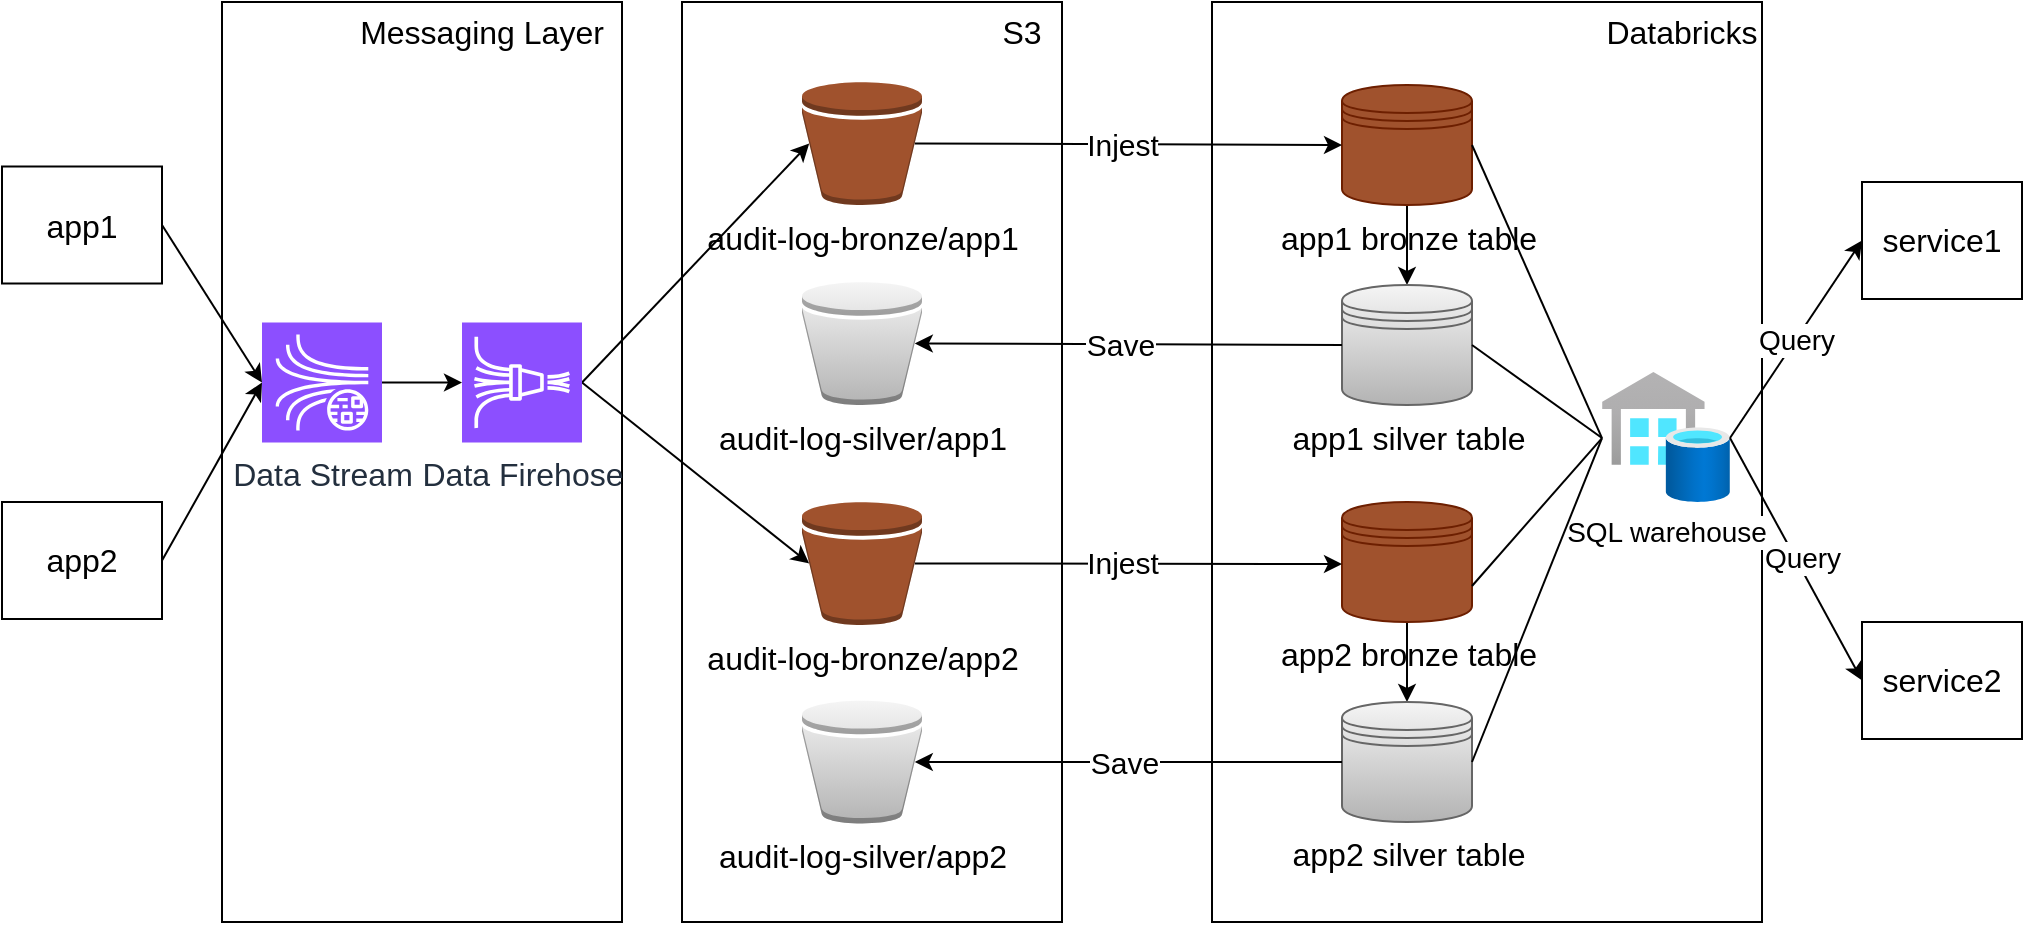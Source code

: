 <mxfile version="28.1.1">
  <diagram name="Page-1" id="KUcplEUkCT5wZGvrJ8Br">
    <mxGraphModel dx="2211" dy="875" grid="1" gridSize="10" guides="1" tooltips="1" connect="1" arrows="1" fold="1" page="1" pageScale="1" pageWidth="850" pageHeight="1100" math="0" shadow="0">
      <root>
        <mxCell id="0" />
        <mxCell id="1" parent="0" />
        <mxCell id="rOkDiotb9pNexd16iEMF-7" value="" style="rounded=0;whiteSpace=wrap;html=1;" parent="1" vertex="1">
          <mxGeometry x="-70" y="120" width="200" height="460" as="geometry" />
        </mxCell>
        <mxCell id="N1mBAuWXCPxK_z9myF4u-12" value="" style="rounded=0;whiteSpace=wrap;html=1;" parent="1" vertex="1">
          <mxGeometry x="160" y="120" width="190" height="460" as="geometry" />
        </mxCell>
        <mxCell id="N1mBAuWXCPxK_z9myF4u-17" value="&lt;span style=&quot;color: rgb(0, 0, 0); background-color: rgb(255, 255, 255);&quot;&gt;audit-log-bronze/app1&lt;/span&gt;" style="outlineConnect=0;dashed=0;verticalLabelPosition=bottom;verticalAlign=top;align=center;html=1;shape=mxgraph.aws3.bucket;fillColor=#a0522d;fontColor=#ffffff;strokeColor=#6D1F00;fontSize=16;" parent="1" vertex="1">
          <mxGeometry x="220" y="160" width="60" height="61.5" as="geometry" />
        </mxCell>
        <mxCell id="N1mBAuWXCPxK_z9myF4u-18" value="&lt;span style=&quot;color: rgb(0, 0, 0); background-color: rgb(255, 255, 255);&quot;&gt;audit-log-silver/app1&lt;/span&gt;" style="outlineConnect=0;dashed=0;verticalLabelPosition=bottom;verticalAlign=top;align=center;html=1;shape=mxgraph.aws3.bucket;fillColor=#f5f5f5;strokeColor=#666666;gradientColor=#b3b3b3;fontSize=16;" parent="1" vertex="1">
          <mxGeometry x="220" y="260" width="60" height="61.5" as="geometry" />
        </mxCell>
        <mxCell id="N1mBAuWXCPxK_z9myF4u-19" value="&lt;span style=&quot;color: rgb(0, 0, 0); background-color: rgb(255, 255, 255);&quot;&gt;audit-log-bronze/app2&lt;/span&gt;" style="outlineConnect=0;dashed=0;verticalLabelPosition=bottom;verticalAlign=top;align=center;html=1;shape=mxgraph.aws3.bucket;fillColor=#a0522d;fontColor=#ffffff;strokeColor=#6D1F00;fontSize=16;" parent="1" vertex="1">
          <mxGeometry x="220" y="370" width="60" height="61.5" as="geometry" />
        </mxCell>
        <mxCell id="N1mBAuWXCPxK_z9myF4u-20" value="&lt;span style=&quot;color: rgb(0, 0, 0); background-color: rgb(255, 255, 255);&quot;&gt;audit-log-silver/app2&lt;/span&gt;" style="outlineConnect=0;dashed=0;verticalLabelPosition=bottom;verticalAlign=top;align=center;html=1;shape=mxgraph.aws3.bucket;fillColor=#f5f5f5;strokeColor=#666666;gradientColor=#b3b3b3;fontSize=16;" parent="1" vertex="1">
          <mxGeometry x="220" y="469.25" width="60" height="61.5" as="geometry" />
        </mxCell>
        <mxCell id="N1mBAuWXCPxK_z9myF4u-21" value="S3" style="text;html=1;align=center;verticalAlign=middle;whiteSpace=wrap;rounded=0;fontSize=16;" parent="1" vertex="1">
          <mxGeometry x="300" y="120" width="60" height="30" as="geometry" />
        </mxCell>
        <mxCell id="N1mBAuWXCPxK_z9myF4u-23" value="" style="rounded=0;whiteSpace=wrap;html=1;" parent="1" vertex="1">
          <mxGeometry x="425" y="120" width="275" height="460" as="geometry" />
        </mxCell>
        <mxCell id="N1mBAuWXCPxK_z9myF4u-24" value="Databricks" style="text;html=1;align=center;verticalAlign=middle;whiteSpace=wrap;rounded=0;fontSize=16;" parent="1" vertex="1">
          <mxGeometry x="630" y="120" width="60" height="30" as="geometry" />
        </mxCell>
        <mxCell id="N1mBAuWXCPxK_z9myF4u-36" value="" style="edgeStyle=orthogonalEdgeStyle;rounded=0;orthogonalLoop=1;jettySize=auto;html=1;" parent="1" source="N1mBAuWXCPxK_z9myF4u-25" target="N1mBAuWXCPxK_z9myF4u-33" edge="1">
          <mxGeometry relative="1" as="geometry" />
        </mxCell>
        <mxCell id="N1mBAuWXCPxK_z9myF4u-25" value="&lt;font style=&quot;color: rgb(0, 0, 0);&quot;&gt;app1 bronze table&lt;/font&gt;" style="shape=datastore;html=1;fillColor=#a0522d;fontColor=#ffffff;strokeColor=#6D1F00;labelPosition=center;verticalLabelPosition=bottom;align=center;verticalAlign=top;fontSize=16;" parent="1" vertex="1">
          <mxGeometry x="490" y="161.5" width="65" height="60" as="geometry" />
        </mxCell>
        <mxCell id="N1mBAuWXCPxK_z9myF4u-33" value="&lt;font style=&quot;color: rgb(0, 0, 0);&quot;&gt;app1 silver table&lt;/font&gt;" style="shape=datastore;html=1;fillColor=#f5f5f5;strokeColor=#666666;labelPosition=center;verticalLabelPosition=bottom;align=center;verticalAlign=top;gradientColor=#b3b3b3;fontSize=16;" parent="1" vertex="1">
          <mxGeometry x="490" y="261.5" width="65" height="60" as="geometry" />
        </mxCell>
        <mxCell id="N1mBAuWXCPxK_z9myF4u-37" value="" style="edgeStyle=orthogonalEdgeStyle;rounded=0;orthogonalLoop=1;jettySize=auto;html=1;" parent="1" source="N1mBAuWXCPxK_z9myF4u-34" target="N1mBAuWXCPxK_z9myF4u-35" edge="1">
          <mxGeometry relative="1" as="geometry" />
        </mxCell>
        <mxCell id="N1mBAuWXCPxK_z9myF4u-34" value="&lt;font style=&quot;color: rgb(0, 0, 0);&quot;&gt;app2 bronze table&lt;/font&gt;" style="shape=datastore;html=1;fillColor=#a0522d;fontColor=#ffffff;strokeColor=#6D1F00;labelPosition=center;verticalLabelPosition=bottom;align=center;verticalAlign=top;fontSize=16;" parent="1" vertex="1">
          <mxGeometry x="490" y="370" width="65" height="60" as="geometry" />
        </mxCell>
        <mxCell id="N1mBAuWXCPxK_z9myF4u-35" value="&lt;font style=&quot;color: rgb(0, 0, 0);&quot;&gt;app2 silver table&lt;/font&gt;" style="shape=datastore;html=1;fillColor=#f5f5f5;strokeColor=#666666;labelPosition=center;verticalLabelPosition=bottom;align=center;verticalAlign=top;gradientColor=#b3b3b3;fontSize=16;" parent="1" vertex="1">
          <mxGeometry x="490" y="470" width="65" height="60" as="geometry" />
        </mxCell>
        <mxCell id="N1mBAuWXCPxK_z9myF4u-38" value="app1" style="rounded=0;whiteSpace=wrap;html=1;fontSize=16;" parent="1" vertex="1">
          <mxGeometry x="-180" y="202.25" width="80" height="58.5" as="geometry" />
        </mxCell>
        <mxCell id="N1mBAuWXCPxK_z9myF4u-39" value="app2" style="rounded=0;whiteSpace=wrap;html=1;fontSize=16;" parent="1" vertex="1">
          <mxGeometry x="-180" y="370" width="80" height="58.5" as="geometry" />
        </mxCell>
        <mxCell id="N1mBAuWXCPxK_z9myF4u-48" value="" style="endArrow=classic;html=1;rounded=0;exitX=1;exitY=0.5;exitDx=0;exitDy=0;entryX=0.06;entryY=0.5;entryDx=0;entryDy=0;entryPerimeter=0;exitPerimeter=0;" parent="1" source="rOkDiotb9pNexd16iEMF-6" target="N1mBAuWXCPxK_z9myF4u-17" edge="1">
          <mxGeometry width="50" height="50" relative="1" as="geometry">
            <mxPoint x="110" y="350" as="sourcePoint" />
            <mxPoint x="220" y="190" as="targetPoint" />
          </mxGeometry>
        </mxCell>
        <mxCell id="N1mBAuWXCPxK_z9myF4u-49" value="" style="endArrow=classic;html=1;rounded=0;exitX=0.94;exitY=0.5;exitDx=0;exitDy=0;entryX=0;entryY=0.5;entryDx=0;entryDy=0;exitPerimeter=0;" parent="1" source="N1mBAuWXCPxK_z9myF4u-17" target="N1mBAuWXCPxK_z9myF4u-25" edge="1">
          <mxGeometry width="50" height="50" relative="1" as="geometry">
            <mxPoint x="320" y="192" as="sourcePoint" />
            <mxPoint x="430" y="191" as="targetPoint" />
          </mxGeometry>
        </mxCell>
        <mxCell id="N1mBAuWXCPxK_z9myF4u-50" value="Injest" style="edgeLabel;html=1;align=center;verticalAlign=middle;resizable=0;points=[];fontSize=15;" parent="N1mBAuWXCPxK_z9myF4u-49" vertex="1" connectable="0">
          <mxGeometry x="-0.02" y="2" relative="1" as="geometry">
            <mxPoint x="-1" y="2" as="offset" />
          </mxGeometry>
        </mxCell>
        <mxCell id="N1mBAuWXCPxK_z9myF4u-51" value="" style="endArrow=classic;html=1;rounded=0;exitX=0.94;exitY=0.5;exitDx=0;exitDy=0;exitPerimeter=0;" parent="1" source="N1mBAuWXCPxK_z9myF4u-19" edge="1">
          <mxGeometry width="50" height="50" relative="1" as="geometry">
            <mxPoint x="320" y="401" as="sourcePoint" />
            <mxPoint x="490" y="401" as="targetPoint" />
          </mxGeometry>
        </mxCell>
        <mxCell id="N1mBAuWXCPxK_z9myF4u-52" value="Injest" style="edgeLabel;html=1;align=center;verticalAlign=middle;resizable=0;points=[];fontSize=15;" parent="N1mBAuWXCPxK_z9myF4u-51" vertex="1" connectable="0">
          <mxGeometry x="-0.02" y="2" relative="1" as="geometry">
            <mxPoint x="-1" y="1" as="offset" />
          </mxGeometry>
        </mxCell>
        <mxCell id="N1mBAuWXCPxK_z9myF4u-53" value="" style="endArrow=classic;html=1;rounded=0;exitX=0;exitY=0.5;exitDx=0;exitDy=0;entryX=0.94;entryY=0.5;entryDx=0;entryDy=0;entryPerimeter=0;" parent="1" source="N1mBAuWXCPxK_z9myF4u-33" target="N1mBAuWXCPxK_z9myF4u-18" edge="1">
          <mxGeometry width="50" height="50" relative="1" as="geometry">
            <mxPoint x="440" y="270" as="sourcePoint" />
            <mxPoint x="680" y="270" as="targetPoint" />
          </mxGeometry>
        </mxCell>
        <mxCell id="N1mBAuWXCPxK_z9myF4u-54" value="Save" style="edgeLabel;html=1;align=center;verticalAlign=middle;resizable=0;points=[];fontSize=15;" parent="N1mBAuWXCPxK_z9myF4u-53" vertex="1" connectable="0">
          <mxGeometry x="-0.02" y="2" relative="1" as="geometry">
            <mxPoint x="-7" y="-2" as="offset" />
          </mxGeometry>
        </mxCell>
        <mxCell id="N1mBAuWXCPxK_z9myF4u-55" value="" style="endArrow=classic;html=1;rounded=0;entryX=0.94;entryY=0.5;entryDx=0;entryDy=0;entryPerimeter=0;" parent="1" target="N1mBAuWXCPxK_z9myF4u-20" edge="1">
          <mxGeometry width="50" height="50" relative="1" as="geometry">
            <mxPoint x="490" y="500" as="sourcePoint" />
            <mxPoint x="320" y="499.5" as="targetPoint" />
          </mxGeometry>
        </mxCell>
        <mxCell id="N1mBAuWXCPxK_z9myF4u-56" value="Save" style="edgeLabel;html=1;align=center;verticalAlign=middle;resizable=0;points=[];fontSize=15;" parent="N1mBAuWXCPxK_z9myF4u-55" vertex="1" connectable="0">
          <mxGeometry x="-0.02" y="2" relative="1" as="geometry">
            <mxPoint x="-5" y="-2" as="offset" />
          </mxGeometry>
        </mxCell>
        <mxCell id="N1mBAuWXCPxK_z9myF4u-62" value="" style="endArrow=classic;html=1;rounded=0;exitX=1;exitY=0.5;exitDx=0;exitDy=0;entryX=0.06;entryY=0.5;entryDx=0;entryDy=0;entryPerimeter=0;exitPerimeter=0;" parent="1" source="rOkDiotb9pNexd16iEMF-6" target="N1mBAuWXCPxK_z9myF4u-19" edge="1">
          <mxGeometry width="50" height="50" relative="1" as="geometry">
            <mxPoint x="110" y="350" as="sourcePoint" />
            <mxPoint x="220" y="400" as="targetPoint" />
          </mxGeometry>
        </mxCell>
        <mxCell id="rOkDiotb9pNexd16iEMF-4" value="" style="endArrow=classic;html=1;rounded=0;exitX=1;exitY=0.5;exitDx=0;exitDy=0;entryX=0;entryY=0.5;entryDx=0;entryDy=0;entryPerimeter=0;" parent="1" source="N1mBAuWXCPxK_z9myF4u-38" target="rOkDiotb9pNexd16iEMF-9" edge="1">
          <mxGeometry width="50" height="50" relative="1" as="geometry">
            <mxPoint x="400" y="480" as="sourcePoint" />
            <mxPoint x="-20" y="350" as="targetPoint" />
          </mxGeometry>
        </mxCell>
        <mxCell id="rOkDiotb9pNexd16iEMF-5" value="" style="endArrow=classic;html=1;rounded=0;exitX=1;exitY=0.5;exitDx=0;exitDy=0;entryX=0;entryY=0.5;entryDx=0;entryDy=0;entryPerimeter=0;" parent="1" source="N1mBAuWXCPxK_z9myF4u-39" target="rOkDiotb9pNexd16iEMF-9" edge="1">
          <mxGeometry width="50" height="50" relative="1" as="geometry">
            <mxPoint x="-90" y="610" as="sourcePoint" />
            <mxPoint x="-20" y="350" as="targetPoint" />
          </mxGeometry>
        </mxCell>
        <mxCell id="rOkDiotb9pNexd16iEMF-6" value="Data Firehose" style="sketch=0;points=[[0,0,0],[0.25,0,0],[0.5,0,0],[0.75,0,0],[1,0,0],[0,1,0],[0.25,1,0],[0.5,1,0],[0.75,1,0],[1,1,0],[0,0.25,0],[0,0.5,0],[0,0.75,0],[1,0.25,0],[1,0.5,0],[1,0.75,0]];outlineConnect=0;fontColor=#232F3E;fillColor=#8C4FFF;strokeColor=#ffffff;dashed=0;verticalLabelPosition=bottom;verticalAlign=top;align=center;html=1;fontSize=16;fontStyle=0;aspect=fixed;shape=mxgraph.aws4.resourceIcon;resIcon=mxgraph.aws4.kinesis_data_firehose;" parent="1" vertex="1">
          <mxGeometry x="50" y="280.25" width="60" height="60" as="geometry" />
        </mxCell>
        <mxCell id="rOkDiotb9pNexd16iEMF-8" value="&lt;span style=&quot;background-color: transparent; color: light-dark(rgb(0, 0, 0), rgb(255, 255, 255));&quot;&gt;Messaging&lt;/span&gt;&amp;nbsp;Layer" style="text;html=1;align=center;verticalAlign=middle;whiteSpace=wrap;rounded=0;fontSize=16;" parent="1" vertex="1">
          <mxGeometry x="-10" y="120" width="140" height="30" as="geometry" />
        </mxCell>
        <mxCell id="rOkDiotb9pNexd16iEMF-10" value="" style="edgeStyle=orthogonalEdgeStyle;rounded=0;orthogonalLoop=1;jettySize=auto;html=1;" parent="1" source="rOkDiotb9pNexd16iEMF-9" target="rOkDiotb9pNexd16iEMF-6" edge="1">
          <mxGeometry relative="1" as="geometry" />
        </mxCell>
        <mxCell id="rOkDiotb9pNexd16iEMF-9" value="Data Stream" style="sketch=0;points=[[0,0,0],[0.25,0,0],[0.5,0,0],[0.75,0,0],[1,0,0],[0,1,0],[0.25,1,0],[0.5,1,0],[0.75,1,0],[1,1,0],[0,0.25,0],[0,0.5,0],[0,0.75,0],[1,0.25,0],[1,0.5,0],[1,0.75,0]];outlineConnect=0;fontColor=#232F3E;fillColor=#8C4FFF;strokeColor=#ffffff;dashed=0;verticalLabelPosition=bottom;verticalAlign=top;align=center;html=1;fontSize=16;fontStyle=0;aspect=fixed;shape=mxgraph.aws4.resourceIcon;resIcon=mxgraph.aws4.kinesis_data_streams;" parent="1" vertex="1">
          <mxGeometry x="-50" y="280.25" width="60" height="60" as="geometry" />
        </mxCell>
        <mxCell id="f0GGDQSVz7OjvdCO2Jps-1" value="SQL warehouse" style="image;aspect=fixed;html=1;points=[];align=center;fontSize=14;image=img/lib/azure2/databases/SQL_Data_Warehouses.svg;" vertex="1" parent="1">
          <mxGeometry x="620" y="305" width="64" height="65" as="geometry" />
        </mxCell>
        <mxCell id="f0GGDQSVz7OjvdCO2Jps-2" value="" style="endArrow=none;html=1;rounded=0;exitX=1;exitY=0.5;exitDx=0;exitDy=0;entryX=0;entryY=0.508;entryDx=0;entryDy=0;entryPerimeter=0;" edge="1" parent="1" source="N1mBAuWXCPxK_z9myF4u-25" target="f0GGDQSVz7OjvdCO2Jps-1">
          <mxGeometry width="50" height="50" relative="1" as="geometry">
            <mxPoint x="190" y="480" as="sourcePoint" />
            <mxPoint x="240" y="430" as="targetPoint" />
          </mxGeometry>
        </mxCell>
        <mxCell id="f0GGDQSVz7OjvdCO2Jps-3" value="" style="endArrow=none;html=1;rounded=0;exitX=1;exitY=0.5;exitDx=0;exitDy=0;entryX=0;entryY=0.508;entryDx=0;entryDy=0;entryPerimeter=0;" edge="1" parent="1" source="N1mBAuWXCPxK_z9myF4u-33" target="f0GGDQSVz7OjvdCO2Jps-1">
          <mxGeometry width="50" height="50" relative="1" as="geometry">
            <mxPoint x="730" y="160" as="sourcePoint" />
            <mxPoint x="795" y="321" as="targetPoint" />
          </mxGeometry>
        </mxCell>
        <mxCell id="f0GGDQSVz7OjvdCO2Jps-4" value="" style="endArrow=none;html=1;rounded=0;exitX=1;exitY=0.7;exitDx=0;exitDy=0;entryX=0;entryY=0.508;entryDx=0;entryDy=0;entryPerimeter=0;" edge="1" parent="1" source="N1mBAuWXCPxK_z9myF4u-34" target="f0GGDQSVz7OjvdCO2Jps-1">
          <mxGeometry width="50" height="50" relative="1" as="geometry">
            <mxPoint x="690" y="590" as="sourcePoint" />
            <mxPoint x="755" y="651" as="targetPoint" />
          </mxGeometry>
        </mxCell>
        <mxCell id="f0GGDQSVz7OjvdCO2Jps-5" value="" style="endArrow=none;html=1;rounded=0;exitX=1;exitY=0.5;exitDx=0;exitDy=0;entryX=0;entryY=0.508;entryDx=0;entryDy=0;entryPerimeter=0;" edge="1" parent="1" source="N1mBAuWXCPxK_z9myF4u-35" target="f0GGDQSVz7OjvdCO2Jps-1">
          <mxGeometry width="50" height="50" relative="1" as="geometry">
            <mxPoint x="780" y="580" as="sourcePoint" />
            <mxPoint x="845" y="641" as="targetPoint" />
          </mxGeometry>
        </mxCell>
        <mxCell id="f0GGDQSVz7OjvdCO2Jps-6" value="" style="endArrow=classic;html=1;rounded=0;exitX=1;exitY=0.508;exitDx=0;exitDy=0;exitPerimeter=0;entryX=0;entryY=0.5;entryDx=0;entryDy=0;" edge="1" parent="1" source="f0GGDQSVz7OjvdCO2Jps-1" target="f0GGDQSVz7OjvdCO2Jps-11">
          <mxGeometry width="50" height="50" relative="1" as="geometry">
            <mxPoint x="190" y="480" as="sourcePoint" />
            <mxPoint x="760" y="215" as="targetPoint" />
          </mxGeometry>
        </mxCell>
        <mxCell id="f0GGDQSVz7OjvdCO2Jps-9" value="Query" style="edgeLabel;html=1;align=center;verticalAlign=middle;resizable=0;points=[];fontSize=14;" vertex="1" connectable="0" parent="f0GGDQSVz7OjvdCO2Jps-6">
          <mxGeometry x="-0.017" relative="1" as="geometry">
            <mxPoint y="-1" as="offset" />
          </mxGeometry>
        </mxCell>
        <mxCell id="f0GGDQSVz7OjvdCO2Jps-7" value="" style="endArrow=classic;html=1;rounded=0;exitX=1;exitY=0.508;exitDx=0;exitDy=0;exitPerimeter=0;entryX=0;entryY=0.5;entryDx=0;entryDy=0;" edge="1" parent="1" source="f0GGDQSVz7OjvdCO2Jps-1" target="f0GGDQSVz7OjvdCO2Jps-12">
          <mxGeometry width="50" height="50" relative="1" as="geometry">
            <mxPoint x="880" y="488" as="sourcePoint" />
            <mxPoint x="760" y="505" as="targetPoint" />
          </mxGeometry>
        </mxCell>
        <mxCell id="f0GGDQSVz7OjvdCO2Jps-10" value="Query" style="edgeLabel;html=1;align=center;verticalAlign=middle;resizable=0;points=[];fontSize=14;" vertex="1" connectable="0" parent="f0GGDQSVz7OjvdCO2Jps-7">
          <mxGeometry x="0.005" y="3" relative="1" as="geometry">
            <mxPoint as="offset" />
          </mxGeometry>
        </mxCell>
        <mxCell id="f0GGDQSVz7OjvdCO2Jps-11" value="service1" style="rounded=0;whiteSpace=wrap;html=1;fontSize=16;" vertex="1" parent="1">
          <mxGeometry x="750" y="210" width="80" height="58.5" as="geometry" />
        </mxCell>
        <mxCell id="f0GGDQSVz7OjvdCO2Jps-12" value="service2" style="rounded=0;whiteSpace=wrap;html=1;fontSize=16;" vertex="1" parent="1">
          <mxGeometry x="750" y="430" width="80" height="58.5" as="geometry" />
        </mxCell>
      </root>
    </mxGraphModel>
  </diagram>
</mxfile>
